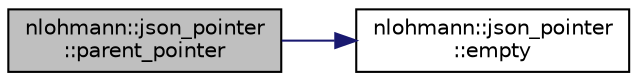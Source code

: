 digraph "nlohmann::json_pointer::parent_pointer"
{
 // LATEX_PDF_SIZE
  edge [fontname="Helvetica",fontsize="10",labelfontname="Helvetica",labelfontsize="10"];
  node [fontname="Helvetica",fontsize="10",shape=record];
  rankdir="LR";
  Node1 [label="nlohmann::json_pointer\l::parent_pointer",height=0.2,width=0.4,color="black", fillcolor="grey75", style="filled", fontcolor="black",tooltip="returns the parent of this JSON pointer"];
  Node1 -> Node2 [color="midnightblue",fontsize="10",style="solid"];
  Node2 [label="nlohmann::json_pointer\l::empty",height=0.2,width=0.4,color="black", fillcolor="white", style="filled",URL="$classnlohmann_1_1json__pointer.html#a649252bda4a2e75a0915b11a25d8bcc3",tooltip="return whether pointer points to the root document"];
}
